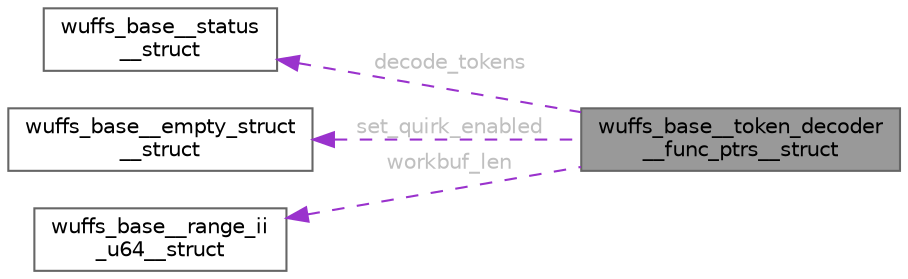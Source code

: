 digraph "wuffs_base__token_decoder__func_ptrs__struct"
{
 // LATEX_PDF_SIZE
  bgcolor="transparent";
  edge [fontname=Helvetica,fontsize=10,labelfontname=Helvetica,labelfontsize=10];
  node [fontname=Helvetica,fontsize=10,shape=box,height=0.2,width=0.4];
  rankdir="LR";
  Node1 [id="Node000001",label="wuffs_base__token_decoder\l__func_ptrs__struct",height=0.2,width=0.4,color="gray40", fillcolor="grey60", style="filled", fontcolor="black",tooltip=" "];
  Node2 -> Node1 [id="edge1_Node000001_Node000002",dir="back",color="darkorchid3",style="dashed",tooltip=" ",label=" decode_tokens",fontcolor="grey" ];
  Node2 [id="Node000002",label="wuffs_base__status\l__struct",height=0.2,width=0.4,color="gray40", fillcolor="white", style="filled",URL="$structwuffs__base____status____struct.html",tooltip=" "];
  Node3 -> Node1 [id="edge2_Node000001_Node000003",dir="back",color="darkorchid3",style="dashed",tooltip=" ",label=" set_quirk_enabled",fontcolor="grey" ];
  Node3 [id="Node000003",label="wuffs_base__empty_struct\l__struct",height=0.2,width=0.4,color="gray40", fillcolor="white", style="filled",URL="$structwuffs__base____empty__struct____struct.html",tooltip=" "];
  Node4 -> Node1 [id="edge3_Node000001_Node000004",dir="back",color="darkorchid3",style="dashed",tooltip=" ",label=" workbuf_len",fontcolor="grey" ];
  Node4 [id="Node000004",label="wuffs_base__range_ii\l_u64__struct",height=0.2,width=0.4,color="gray40", fillcolor="white", style="filled",URL="$structwuffs__base____range__ii__u64____struct.html",tooltip=" "];
}
